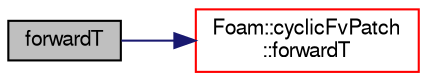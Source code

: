 digraph "forwardT"
{
  bgcolor="transparent";
  edge [fontname="FreeSans",fontsize="10",labelfontname="FreeSans",labelfontsize="10"];
  node [fontname="FreeSans",fontsize="10",shape=record];
  rankdir="LR";
  Node158 [label="forwardT",height=0.2,width=0.4,color="black", fillcolor="grey75", style="filled", fontcolor="black"];
  Node158 -> Node159 [color="midnightblue",fontsize="10",style="solid",fontname="FreeSans"];
  Node159 [label="Foam::cyclicFvPatch\l::forwardT",height=0.2,width=0.4,color="red",URL="$a22802.html#ae135c648b81be5732b7634127e41608d",tooltip="Return face transformation tensor. "];
}
